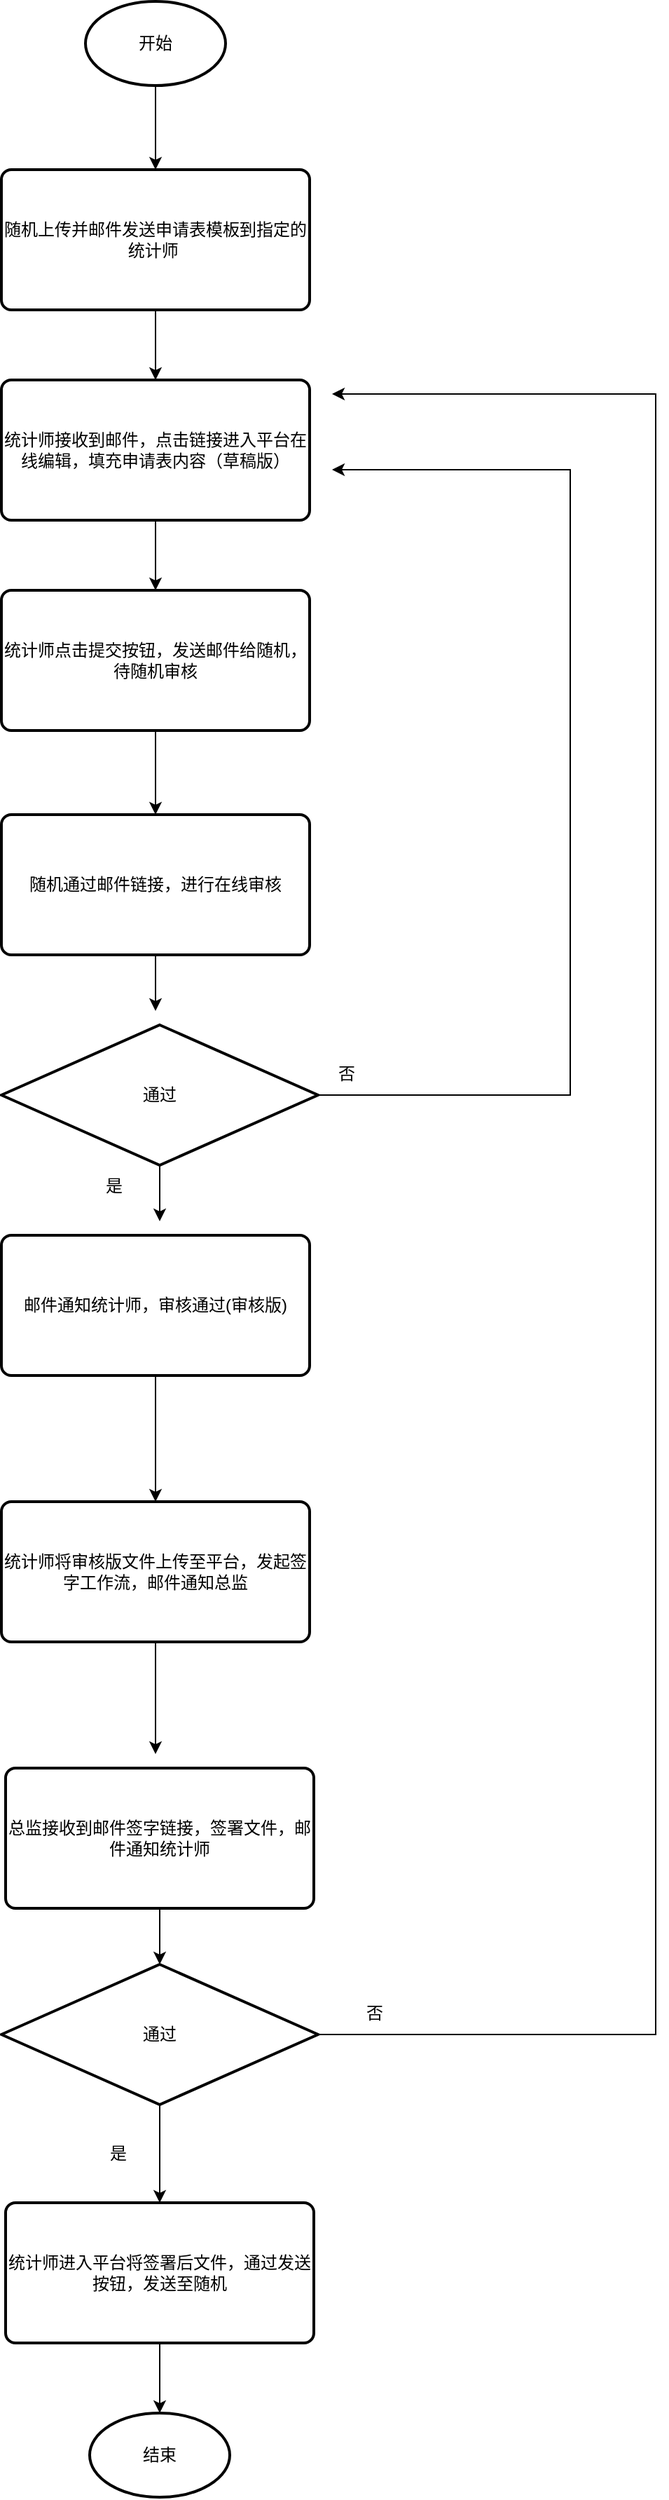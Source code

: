 <mxfile version="24.7.7">
  <diagram name="第 1 页" id="nPCyMbRaIbvUJXJUk87C">
    <mxGraphModel dx="1434" dy="780" grid="1" gridSize="10" guides="1" tooltips="1" connect="1" arrows="1" fold="1" page="1" pageScale="1" pageWidth="827" pageHeight="1169" background="#FFFFFF" math="0" shadow="0">
      <root>
        <mxCell id="0" />
        <mxCell id="1" parent="0" />
        <mxCell id="vC6d7QAxw_puMY1igONk-21" style="edgeStyle=orthogonalEdgeStyle;rounded=0;orthogonalLoop=1;jettySize=auto;html=1;exitX=0.5;exitY=1;exitDx=0;exitDy=0;exitPerimeter=0;entryX=0.5;entryY=0;entryDx=0;entryDy=0;" edge="1" parent="1" source="vC6d7QAxw_puMY1igONk-1" target="vC6d7QAxw_puMY1igONk-5">
          <mxGeometry relative="1" as="geometry" />
        </mxCell>
        <mxCell id="vC6d7QAxw_puMY1igONk-1" value="开始" style="strokeWidth=2;html=1;shape=mxgraph.flowchart.start_1;whiteSpace=wrap;" vertex="1" parent="1">
          <mxGeometry x="314" y="120" width="100" height="60" as="geometry" />
        </mxCell>
        <mxCell id="vC6d7QAxw_puMY1igONk-16" style="edgeStyle=orthogonalEdgeStyle;rounded=0;orthogonalLoop=1;jettySize=auto;html=1;exitX=0.5;exitY=1;exitDx=0;exitDy=0;entryX=0.5;entryY=0;entryDx=0;entryDy=0;" edge="1" parent="1" source="vC6d7QAxw_puMY1igONk-5" target="vC6d7QAxw_puMY1igONk-6">
          <mxGeometry relative="1" as="geometry" />
        </mxCell>
        <mxCell id="vC6d7QAxw_puMY1igONk-5" value="随机上传并邮件发送申请表模板到指定的统计师&amp;nbsp;" style="rounded=1;whiteSpace=wrap;html=1;absoluteArcSize=1;arcSize=14;strokeWidth=2;" vertex="1" parent="1">
          <mxGeometry x="254" y="240" width="220" height="100" as="geometry" />
        </mxCell>
        <mxCell id="vC6d7QAxw_puMY1igONk-17" style="edgeStyle=orthogonalEdgeStyle;rounded=0;orthogonalLoop=1;jettySize=auto;html=1;exitX=0.5;exitY=1;exitDx=0;exitDy=0;entryX=0.5;entryY=0;entryDx=0;entryDy=0;" edge="1" parent="1" source="vC6d7QAxw_puMY1igONk-6" target="vC6d7QAxw_puMY1igONk-7">
          <mxGeometry relative="1" as="geometry" />
        </mxCell>
        <mxCell id="vC6d7QAxw_puMY1igONk-6" value="统计师接收到邮件，点击链接进入平台在线编辑，填充申请表内容（草稿版）" style="rounded=1;whiteSpace=wrap;html=1;absoluteArcSize=1;arcSize=14;strokeWidth=2;" vertex="1" parent="1">
          <mxGeometry x="254" y="390" width="220" height="100" as="geometry" />
        </mxCell>
        <mxCell id="vC6d7QAxw_puMY1igONk-18" style="edgeStyle=orthogonalEdgeStyle;rounded=0;orthogonalLoop=1;jettySize=auto;html=1;exitX=0.5;exitY=1;exitDx=0;exitDy=0;entryX=0.5;entryY=0;entryDx=0;entryDy=0;" edge="1" parent="1" source="vC6d7QAxw_puMY1igONk-7" target="vC6d7QAxw_puMY1igONk-8">
          <mxGeometry relative="1" as="geometry" />
        </mxCell>
        <mxCell id="vC6d7QAxw_puMY1igONk-7" value="统计师点击提交按钮，发送邮件给随机，&lt;span style=&quot;color: rgba(0, 0, 0, 0); font-family: monospace; font-size: 0px; text-align: start; text-wrap: nowrap;&quot;&gt;%3CmxGraphModel%3E%3Croot%3E%3CmxCell%20id%3D%220%22%2F%3E%3CmxCell%20id%3D%221%22%20parent%3D%220%22%2F%3E%3CmxCell%20id%3D%222%22%20value%3D%22%E7%BB%9F%E8%AE%A1%E5%B8%88%E6%8E%A5%E6%94%B6%E5%88%B0%E9%82%AE%E4%BB%B6%EF%BC%8C%E7%82%B9%E5%87%BB%E9%93%BE%E6%8E%A5%E8%BF%9B%E5%85%A5%E5%B9%B3%E5%8F%B0%E5%9C%A8%E7%BA%BF%E7%BC%96%E8%BE%91%EF%BC%8C%E5%A1%AB%E5%85%85%E7%94%B3%E8%AF%B7%E8%A1%A8%E5%86%85%E5%AE%B9%22%20style%3D%22rounded%3D1%3BwhiteSpace%3Dwrap%3Bhtml%3D1%3BabsoluteArcSize%3D1%3BarcSize%3D14%3BstrokeWidth%3D2%3B%22%20vertex%3D%221%22%20parent%3D%221%22%3E%3CmxGeometry%20x%3D%22254%22%20y%3D%22390%22%20width%3D%22220%22%20height%3D%22100%22%20as%3D%22geometry%22%2F%3E%3C%2FmxCell%3E%3C%2Froot%3E%3C%2FmxGraphModel%3E&lt;/span&gt;待随机审核" style="rounded=1;whiteSpace=wrap;html=1;absoluteArcSize=1;arcSize=14;strokeWidth=2;" vertex="1" parent="1">
          <mxGeometry x="254" y="540" width="220" height="100" as="geometry" />
        </mxCell>
        <mxCell id="vC6d7QAxw_puMY1igONk-19" style="edgeStyle=orthogonalEdgeStyle;rounded=0;orthogonalLoop=1;jettySize=auto;html=1;exitX=0.5;exitY=1;exitDx=0;exitDy=0;" edge="1" parent="1" source="vC6d7QAxw_puMY1igONk-8">
          <mxGeometry relative="1" as="geometry">
            <mxPoint x="364" y="840" as="targetPoint" />
          </mxGeometry>
        </mxCell>
        <mxCell id="vC6d7QAxw_puMY1igONk-8" value="随机通过邮件链接，进行在线审核" style="rounded=1;whiteSpace=wrap;html=1;absoluteArcSize=1;arcSize=14;strokeWidth=2;" vertex="1" parent="1">
          <mxGeometry x="254" y="700" width="220" height="100" as="geometry" />
        </mxCell>
        <mxCell id="vC6d7QAxw_puMY1igONk-20" style="edgeStyle=orthogonalEdgeStyle;rounded=0;orthogonalLoop=1;jettySize=auto;html=1;exitX=0.5;exitY=1;exitDx=0;exitDy=0;exitPerimeter=0;" edge="1" parent="1" source="vC6d7QAxw_puMY1igONk-9">
          <mxGeometry relative="1" as="geometry">
            <mxPoint x="367" y="990" as="targetPoint" />
          </mxGeometry>
        </mxCell>
        <mxCell id="vC6d7QAxw_puMY1igONk-9" value="通过" style="strokeWidth=2;html=1;shape=mxgraph.flowchart.decision;whiteSpace=wrap;" vertex="1" parent="1">
          <mxGeometry x="254" y="850" width="226" height="100" as="geometry" />
        </mxCell>
        <mxCell id="vC6d7QAxw_puMY1igONk-25" style="edgeStyle=orthogonalEdgeStyle;rounded=0;orthogonalLoop=1;jettySize=auto;html=1;exitX=0.5;exitY=1;exitDx=0;exitDy=0;entryX=0.5;entryY=0;entryDx=0;entryDy=0;" edge="1" parent="1" source="vC6d7QAxw_puMY1igONk-10" target="vC6d7QAxw_puMY1igONk-22">
          <mxGeometry relative="1" as="geometry" />
        </mxCell>
        <mxCell id="vC6d7QAxw_puMY1igONk-10" value="邮件通知统计师，审核通过(审核版)" style="rounded=1;whiteSpace=wrap;html=1;absoluteArcSize=1;arcSize=14;strokeWidth=2;" vertex="1" parent="1">
          <mxGeometry x="254" y="1000" width="220" height="100" as="geometry" />
        </mxCell>
        <mxCell id="vC6d7QAxw_puMY1igONk-13" value="是" style="text;html=1;align=center;verticalAlign=middle;resizable=0;points=[];autosize=1;strokeColor=none;fillColor=none;" vertex="1" parent="1">
          <mxGeometry x="314" y="950" width="40" height="30" as="geometry" />
        </mxCell>
        <mxCell id="vC6d7QAxw_puMY1igONk-14" value="否" style="text;html=1;align=center;verticalAlign=middle;resizable=0;points=[];autosize=1;strokeColor=none;fillColor=none;" vertex="1" parent="1">
          <mxGeometry x="480" y="870" width="40" height="30" as="geometry" />
        </mxCell>
        <mxCell id="vC6d7QAxw_puMY1igONk-26" style="edgeStyle=orthogonalEdgeStyle;rounded=0;orthogonalLoop=1;jettySize=auto;html=1;exitX=0.5;exitY=1;exitDx=0;exitDy=0;" edge="1" parent="1" source="vC6d7QAxw_puMY1igONk-22">
          <mxGeometry relative="1" as="geometry">
            <mxPoint x="364" y="1370" as="targetPoint" />
          </mxGeometry>
        </mxCell>
        <mxCell id="vC6d7QAxw_puMY1igONk-22" value="统计师将审核版文件上传至平台，发起签字工作流，邮件通知总监" style="rounded=1;whiteSpace=wrap;html=1;absoluteArcSize=1;arcSize=14;strokeWidth=2;" vertex="1" parent="1">
          <mxGeometry x="254" y="1190" width="220" height="100" as="geometry" />
        </mxCell>
        <mxCell id="vC6d7QAxw_puMY1igONk-23" value="总监接收到邮件签字链接，签署文件，邮件通知统计师" style="rounded=1;whiteSpace=wrap;html=1;absoluteArcSize=1;arcSize=14;strokeWidth=2;" vertex="1" parent="1">
          <mxGeometry x="257" y="1380" width="220" height="100" as="geometry" />
        </mxCell>
        <mxCell id="vC6d7QAxw_puMY1igONk-24" value="统计师进入平台将签署后文件，通过发送按钮，发送至随机" style="rounded=1;whiteSpace=wrap;html=1;absoluteArcSize=1;arcSize=14;strokeWidth=2;" vertex="1" parent="1">
          <mxGeometry x="257" y="1690" width="220" height="100" as="geometry" />
        </mxCell>
        <mxCell id="vC6d7QAxw_puMY1igONk-32" style="edgeStyle=orthogonalEdgeStyle;rounded=0;orthogonalLoop=1;jettySize=auto;html=1;exitX=0.5;exitY=1;exitDx=0;exitDy=0;exitPerimeter=0;entryX=0.5;entryY=0;entryDx=0;entryDy=0;" edge="1" parent="1" source="vC6d7QAxw_puMY1igONk-30" target="vC6d7QAxw_puMY1igONk-24">
          <mxGeometry relative="1" as="geometry" />
        </mxCell>
        <mxCell id="vC6d7QAxw_puMY1igONk-37" style="edgeStyle=orthogonalEdgeStyle;rounded=0;orthogonalLoop=1;jettySize=auto;html=1;exitX=1;exitY=0.5;exitDx=0;exitDy=0;exitPerimeter=0;" edge="1" parent="1">
          <mxGeometry relative="1" as="geometry">
            <mxPoint x="490" y="400" as="targetPoint" />
            <mxPoint x="480" y="1570" as="sourcePoint" />
            <Array as="points">
              <mxPoint x="721" y="1570" />
            </Array>
          </mxGeometry>
        </mxCell>
        <mxCell id="vC6d7QAxw_puMY1igONk-30" value="通过" style="strokeWidth=2;html=1;shape=mxgraph.flowchart.decision;whiteSpace=wrap;" vertex="1" parent="1">
          <mxGeometry x="254" y="1520" width="226" height="100" as="geometry" />
        </mxCell>
        <mxCell id="vC6d7QAxw_puMY1igONk-31" style="edgeStyle=orthogonalEdgeStyle;rounded=0;orthogonalLoop=1;jettySize=auto;html=1;exitX=0.5;exitY=1;exitDx=0;exitDy=0;entryX=0.5;entryY=0;entryDx=0;entryDy=0;entryPerimeter=0;" edge="1" parent="1" source="vC6d7QAxw_puMY1igONk-23" target="vC6d7QAxw_puMY1igONk-30">
          <mxGeometry relative="1" as="geometry" />
        </mxCell>
        <mxCell id="vC6d7QAxw_puMY1igONk-35" value="是" style="text;html=1;align=center;verticalAlign=middle;resizable=0;points=[];autosize=1;strokeColor=none;fillColor=none;" vertex="1" parent="1">
          <mxGeometry x="317" y="1640" width="40" height="30" as="geometry" />
        </mxCell>
        <mxCell id="vC6d7QAxw_puMY1igONk-36" value="否" style="text;html=1;align=center;verticalAlign=middle;resizable=0;points=[];autosize=1;strokeColor=none;fillColor=none;" vertex="1" parent="1">
          <mxGeometry x="500" y="1540" width="40" height="30" as="geometry" />
        </mxCell>
        <mxCell id="vC6d7QAxw_puMY1igONk-38" value="结束" style="strokeWidth=2;html=1;shape=mxgraph.flowchart.start_1;whiteSpace=wrap;" vertex="1" parent="1">
          <mxGeometry x="317" y="1840" width="100" height="60" as="geometry" />
        </mxCell>
        <mxCell id="vC6d7QAxw_puMY1igONk-39" style="edgeStyle=orthogonalEdgeStyle;rounded=0;orthogonalLoop=1;jettySize=auto;html=1;exitX=0.5;exitY=1;exitDx=0;exitDy=0;entryX=0.5;entryY=0;entryDx=0;entryDy=0;entryPerimeter=0;" edge="1" parent="1" source="vC6d7QAxw_puMY1igONk-24" target="vC6d7QAxw_puMY1igONk-38">
          <mxGeometry relative="1" as="geometry" />
        </mxCell>
        <mxCell id="vC6d7QAxw_puMY1igONk-40" style="edgeStyle=orthogonalEdgeStyle;rounded=0;orthogonalLoop=1;jettySize=auto;html=1;exitX=1;exitY=0.5;exitDx=0;exitDy=0;exitPerimeter=0;" edge="1" parent="1">
          <mxGeometry relative="1" as="geometry">
            <mxPoint x="490" y="454" as="targetPoint" />
            <mxPoint x="480" y="900" as="sourcePoint" />
            <Array as="points">
              <mxPoint x="660" y="900" />
              <mxPoint x="660" y="454" />
            </Array>
          </mxGeometry>
        </mxCell>
      </root>
    </mxGraphModel>
  </diagram>
</mxfile>
